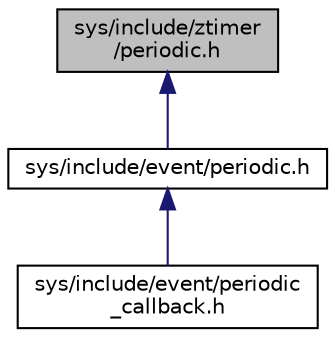 digraph "sys/include/ztimer/periodic.h"
{
 // LATEX_PDF_SIZE
  edge [fontname="Helvetica",fontsize="10",labelfontname="Helvetica",labelfontsize="10"];
  node [fontname="Helvetica",fontsize="10",shape=record];
  Node1 [label="sys/include/ztimer\l/periodic.h",height=0.2,width=0.4,color="black", fillcolor="grey75", style="filled", fontcolor="black",tooltip="Periodic ztimer API."];
  Node1 -> Node2 [dir="back",color="midnightblue",fontsize="10",style="solid",fontname="Helvetica"];
  Node2 [label="sys/include/event/periodic.h",height=0.2,width=0.4,color="black", fillcolor="white", style="filled",URL="$event_2periodic_8h.html",tooltip="Provides functionality to trigger periodic events."];
  Node2 -> Node3 [dir="back",color="midnightblue",fontsize="10",style="solid",fontname="Helvetica"];
  Node3 [label="sys/include/event/periodic\l_callback.h",height=0.2,width=0.4,color="black", fillcolor="white", style="filled",URL="$periodic__callback_8h.html",tooltip="Provides functionality to trigger periodic event callbacks."];
}
